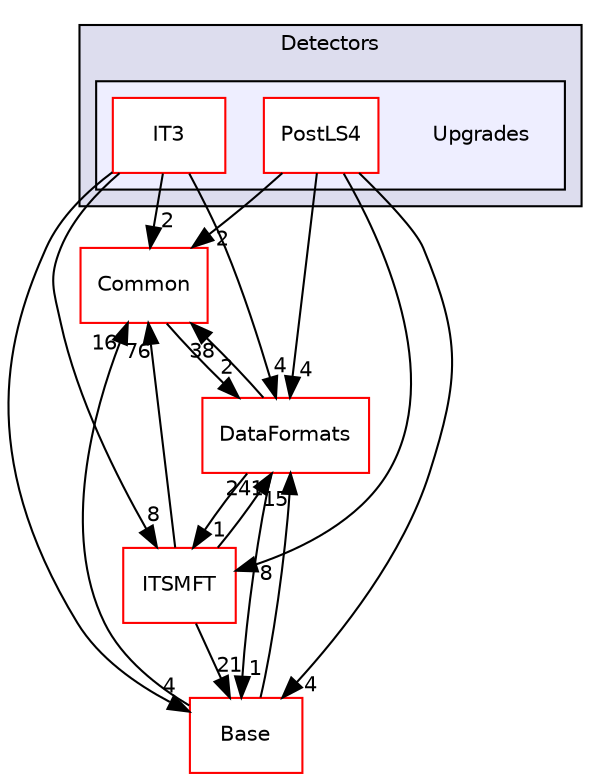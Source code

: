 digraph "/home/travis/build/AliceO2Group/AliceO2/Detectors/Upgrades" {
  bgcolor=transparent;
  compound=true
  node [ fontsize="10", fontname="Helvetica"];
  edge [ labelfontsize="10", labelfontname="Helvetica"];
  subgraph clusterdir_051dca18e802f8e9474f2e30d29c04e0 {
    graph [ bgcolor="#ddddee", pencolor="black", label="Detectors" fontname="Helvetica", fontsize="10", URL="dir_051dca18e802f8e9474f2e30d29c04e0.html"]
  subgraph clusterdir_4b0885c57a9e0f5b3b724ebcd74c1029 {
    graph [ bgcolor="#eeeeff", pencolor="black", label="" URL="dir_4b0885c57a9e0f5b3b724ebcd74c1029.html"];
    dir_4b0885c57a9e0f5b3b724ebcd74c1029 [shape=plaintext label="Upgrades"];
    dir_75fbb39adb6ac7d55ea987143595017c [shape=box label="IT3" color="red" fillcolor="white" style="filled" URL="dir_75fbb39adb6ac7d55ea987143595017c.html"];
    dir_64967ae2db73fd2da713d15ccb7b1472 [shape=box label="PostLS4" color="red" fillcolor="white" style="filled" URL="dir_64967ae2db73fd2da713d15ccb7b1472.html"];
  }
  }
  dir_4ab6b4cc6a7edbff49100e9123df213f [shape=box label="Common" color="red" URL="dir_4ab6b4cc6a7edbff49100e9123df213f.html"];
  dir_37c90836491b695b472bf98d1be8336b [shape=box label="Base" color="red" URL="dir_37c90836491b695b472bf98d1be8336b.html"];
  dir_1306292b77b40360479b729ac9ee7efe [shape=box label="ITSMFT" color="red" URL="dir_1306292b77b40360479b729ac9ee7efe.html"];
  dir_2171f7ec022c5423887b07c69b2f5b48 [shape=box label="DataFormats" color="red" URL="dir_2171f7ec022c5423887b07c69b2f5b48.html"];
  dir_4ab6b4cc6a7edbff49100e9123df213f->dir_2171f7ec022c5423887b07c69b2f5b48 [headlabel="2", labeldistance=1.5 headhref="dir_000036_000090.html"];
  dir_64967ae2db73fd2da713d15ccb7b1472->dir_4ab6b4cc6a7edbff49100e9123df213f [headlabel="2", labeldistance=1.5 headhref="dir_000329_000036.html"];
  dir_64967ae2db73fd2da713d15ccb7b1472->dir_37c90836491b695b472bf98d1be8336b [headlabel="4", labeldistance=1.5 headhref="dir_000329_000287.html"];
  dir_64967ae2db73fd2da713d15ccb7b1472->dir_1306292b77b40360479b729ac9ee7efe [headlabel="8", labeldistance=1.5 headhref="dir_000329_000053.html"];
  dir_64967ae2db73fd2da713d15ccb7b1472->dir_2171f7ec022c5423887b07c69b2f5b48 [headlabel="4", labeldistance=1.5 headhref="dir_000329_000090.html"];
  dir_37c90836491b695b472bf98d1be8336b->dir_4ab6b4cc6a7edbff49100e9123df213f [headlabel="16", labeldistance=1.5 headhref="dir_000287_000036.html"];
  dir_37c90836491b695b472bf98d1be8336b->dir_2171f7ec022c5423887b07c69b2f5b48 [headlabel="15", labeldistance=1.5 headhref="dir_000287_000090.html"];
  dir_1306292b77b40360479b729ac9ee7efe->dir_4ab6b4cc6a7edbff49100e9123df213f [headlabel="76", labeldistance=1.5 headhref="dir_000053_000036.html"];
  dir_1306292b77b40360479b729ac9ee7efe->dir_37c90836491b695b472bf98d1be8336b [headlabel="21", labeldistance=1.5 headhref="dir_000053_000287.html"];
  dir_1306292b77b40360479b729ac9ee7efe->dir_2171f7ec022c5423887b07c69b2f5b48 [headlabel="241", labeldistance=1.5 headhref="dir_000053_000090.html"];
  dir_75fbb39adb6ac7d55ea987143595017c->dir_4ab6b4cc6a7edbff49100e9123df213f [headlabel="2", labeldistance=1.5 headhref="dir_000325_000036.html"];
  dir_75fbb39adb6ac7d55ea987143595017c->dir_37c90836491b695b472bf98d1be8336b [headlabel="4", labeldistance=1.5 headhref="dir_000325_000287.html"];
  dir_75fbb39adb6ac7d55ea987143595017c->dir_1306292b77b40360479b729ac9ee7efe [headlabel="8", labeldistance=1.5 headhref="dir_000325_000053.html"];
  dir_75fbb39adb6ac7d55ea987143595017c->dir_2171f7ec022c5423887b07c69b2f5b48 [headlabel="4", labeldistance=1.5 headhref="dir_000325_000090.html"];
  dir_2171f7ec022c5423887b07c69b2f5b48->dir_4ab6b4cc6a7edbff49100e9123df213f [headlabel="38", labeldistance=1.5 headhref="dir_000090_000036.html"];
  dir_2171f7ec022c5423887b07c69b2f5b48->dir_37c90836491b695b472bf98d1be8336b [headlabel="1", labeldistance=1.5 headhref="dir_000090_000287.html"];
  dir_2171f7ec022c5423887b07c69b2f5b48->dir_1306292b77b40360479b729ac9ee7efe [headlabel="1", labeldistance=1.5 headhref="dir_000090_000053.html"];
}
